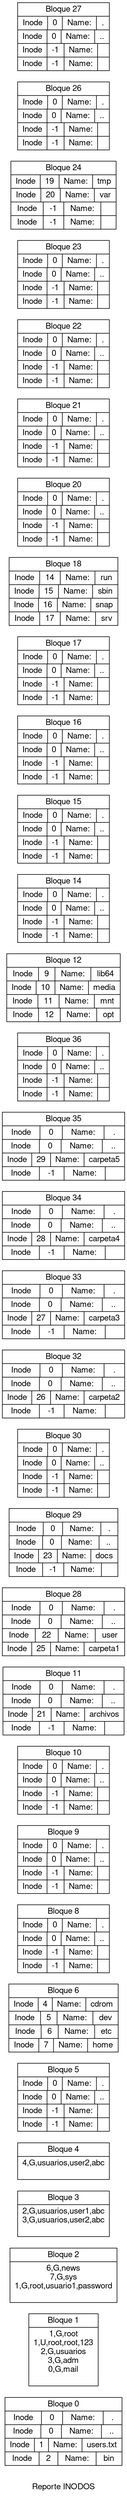 
		digraph G {
 			fontname="Helvetica,Arial,sans-serif"
			node [fontname="Helvetica,Arial,sans-serif"]
			edge [fontname="Helvetica,Arial,sans-serif"]
			concentrate=True;
			rankdir=LR;
			node [shape=record];
			title [label="Reporte INODOS" shape=plaintext fontname="Helvetica,Arial,sans-serif"];
			bloque0[label="{Bloque 0}
|{Inode | 0 | Name: | .}
|{Inode | 0 | Name: | ..}
|{Inode | 1 | Name: | users.txt}
|{Inode | 2 | Name: | bin}
"];
bloque1[label="{Bloque 1}
|{1,G,root\n1,U,root,root,123\n2,G,usuarios\n3,G,adm\n0,G,mail\n\n}
"];
bloque2[label="{Bloque 2}
|{6,G,news\n7,G,sys\n1,G,root,usuario1,password\n\n}
"];
bloque3[label="{Bloque 3}
|{2,G,usuarios,user1,abc\n3,G,usuarios,user2,abc\n\n}
"];
bloque4[label="{Bloque 4}
|{4,G,usuarios,user2,abc\n\n}
"];
bloque5[label="{Bloque 5}
|{Inode | 0 | Name: | .}
|{Inode | 0 | Name: | ..}
|{Inode | -1 | Name: |  }
|{Inode | -1 | Name: |  }
"];
bloque6[label="{Bloque 6}
|{Inode | 4 | Name: | cdrom}
|{Inode | 5 | Name: | dev}
|{Inode | 6 | Name: | etc}
|{Inode | 7 | Name: | home}
"];
bloque8[label="{Bloque 8}
|{Inode | 0 | Name: | .}
|{Inode | 0 | Name: | ..}
|{Inode | -1 | Name: |  }
|{Inode | -1 | Name: |  }
"];
bloque9[label="{Bloque 9}
|{Inode | 0 | Name: | .}
|{Inode | 0 | Name: | ..}
|{Inode | -1 | Name: |  }
|{Inode | -1 | Name: |  }
"];
bloque10[label="{Bloque 10}
|{Inode | 0 | Name: | .}
|{Inode | 0 | Name: | ..}
|{Inode | -1 | Name: |  }
|{Inode | -1 | Name: |  }
"];
bloque11[label="{Bloque 11}
|{Inode | 0 | Name: | .}
|{Inode | 0 | Name: | ..}
|{Inode | 21 | Name: | archivos}
|{Inode | -1 | Name: |  }
"];
bloque28[label="{Bloque 28}
|{Inode | 0 | Name: | .}
|{Inode | 0 | Name: | ..}
|{Inode | 22 | Name: | user}
|{Inode | 25 | Name: | carpeta1}
"];
bloque29[label="{Bloque 29}
|{Inode | 0 | Name: | .}
|{Inode | 0 | Name: | ..}
|{Inode | 23 | Name: | docs}
|{Inode | -1 | Name: |  }
"];
bloque30[label="{Bloque 30}
|{Inode | 0 | Name: | .}
|{Inode | 0 | Name: | ..}
|{Inode | -1 | Name: |  }
|{Inode | -1 | Name: |  }
"];
bloque32[label="{Bloque 32}
|{Inode | 0 | Name: | .}
|{Inode | 0 | Name: | ..}
|{Inode | 26 | Name: | carpeta2}
|{Inode | -1 | Name: |  }
"];
bloque33[label="{Bloque 33}
|{Inode | 0 | Name: | .}
|{Inode | 0 | Name: | ..}
|{Inode | 27 | Name: | carpeta3}
|{Inode | -1 | Name: |  }
"];
bloque34[label="{Bloque 34}
|{Inode | 0 | Name: | .}
|{Inode | 0 | Name: | ..}
|{Inode | 28 | Name: | carpeta4}
|{Inode | -1 | Name: |  }
"];
bloque35[label="{Bloque 35}
|{Inode | 0 | Name: | .}
|{Inode | 0 | Name: | ..}
|{Inode | 29 | Name: | carpeta5 }
|{Inode | -1 | Name: |  }
"];
bloque36[label="{Bloque 36}
|{Inode | 0 | Name: | .}
|{Inode | 0 | Name: | ..}
|{Inode | -1 | Name: |  }
|{Inode | -1 | Name: |  }
"];
bloque12[label="{Bloque 12}
|{Inode | 9 | Name: | lib64}
|{Inode | 10 | Name: | media}
|{Inode | 11 | Name: | mnt}
|{Inode | 12 | Name: | opt}
"];
bloque14[label="{Bloque 14}
|{Inode | 0 | Name: | .}
|{Inode | 0 | Name: | ..}
|{Inode | -1 | Name: |  }
|{Inode | -1 | Name: |  }
"];
bloque15[label="{Bloque 15}
|{Inode | 0 | Name: | .}
|{Inode | 0 | Name: | ..}
|{Inode | -1 | Name: |  }
|{Inode | -1 | Name: |  }
"];
bloque16[label="{Bloque 16}
|{Inode | 0 | Name: | .}
|{Inode | 0 | Name: | ..}
|{Inode | -1 | Name: |  }
|{Inode | -1 | Name: |  }
"];
bloque17[label="{Bloque 17}
|{Inode | 0 | Name: | .}
|{Inode | 0 | Name: | ..}
|{Inode | -1 | Name: |  }
|{Inode | -1 | Name: |  }
"];
bloque18[label="{Bloque 18}
|{Inode | 14 | Name: | run}
|{Inode | 15 | Name: | sbin}
|{Inode | 16 | Name: | snap}
|{Inode | 17 | Name: | srv}
"];
bloque20[label="{Bloque 20}
|{Inode | 0 | Name: | .}
|{Inode | 0 | Name: | ..}
|{Inode | -1 | Name: |  }
|{Inode | -1 | Name: |  }
"];
bloque21[label="{Bloque 21}
|{Inode | 0 | Name: | .}
|{Inode | 0 | Name: | ..}
|{Inode | -1 | Name: |  }
|{Inode | -1 | Name: |  }
"];
bloque22[label="{Bloque 22}
|{Inode | 0 | Name: | .}
|{Inode | 0 | Name: | ..}
|{Inode | -1 | Name: |  }
|{Inode | -1 | Name: |  }
"];
bloque23[label="{Bloque 23}
|{Inode | 0 | Name: | .}
|{Inode | 0 | Name: | ..}
|{Inode | -1 | Name: |  }
|{Inode | -1 | Name: |  }
"];
bloque24[label="{Bloque 24}
|{Inode | 19 | Name: | tmp}
|{Inode | 20 | Name: | var}
|{Inode | -1 | Name: |  }
|{Inode | -1 | Name: |  }
"];
bloque26[label="{Bloque 26}
|{Inode | 0 | Name: | .}
|{Inode | 0 | Name: | ..}
|{Inode | -1 | Name: |  }
|{Inode | -1 | Name: |  }
"];
bloque27[label="{Bloque 27}
|{Inode | 0 | Name: | .}
|{Inode | 0 | Name: | ..}
|{Inode | -1 | Name: |  }
|{Inode | -1 | Name: |  }
"];

		}